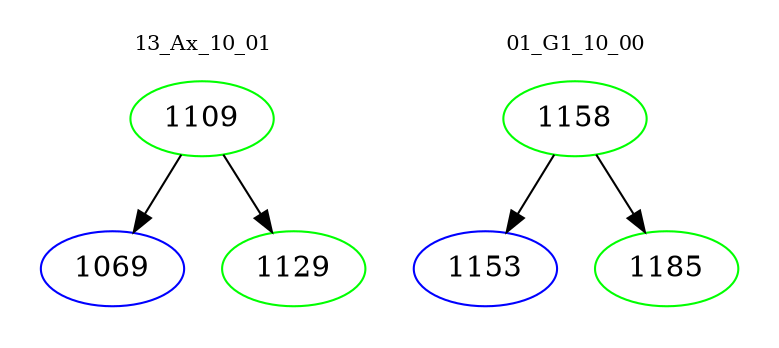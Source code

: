 digraph{
subgraph cluster_0 {
color = white
label = "13_Ax_10_01";
fontsize=10;
T0_1109 [label="1109", color="green"]
T0_1109 -> T0_1069 [color="black"]
T0_1069 [label="1069", color="blue"]
T0_1109 -> T0_1129 [color="black"]
T0_1129 [label="1129", color="green"]
}
subgraph cluster_1 {
color = white
label = "01_G1_10_00";
fontsize=10;
T1_1158 [label="1158", color="green"]
T1_1158 -> T1_1153 [color="black"]
T1_1153 [label="1153", color="blue"]
T1_1158 -> T1_1185 [color="black"]
T1_1185 [label="1185", color="green"]
}
}
